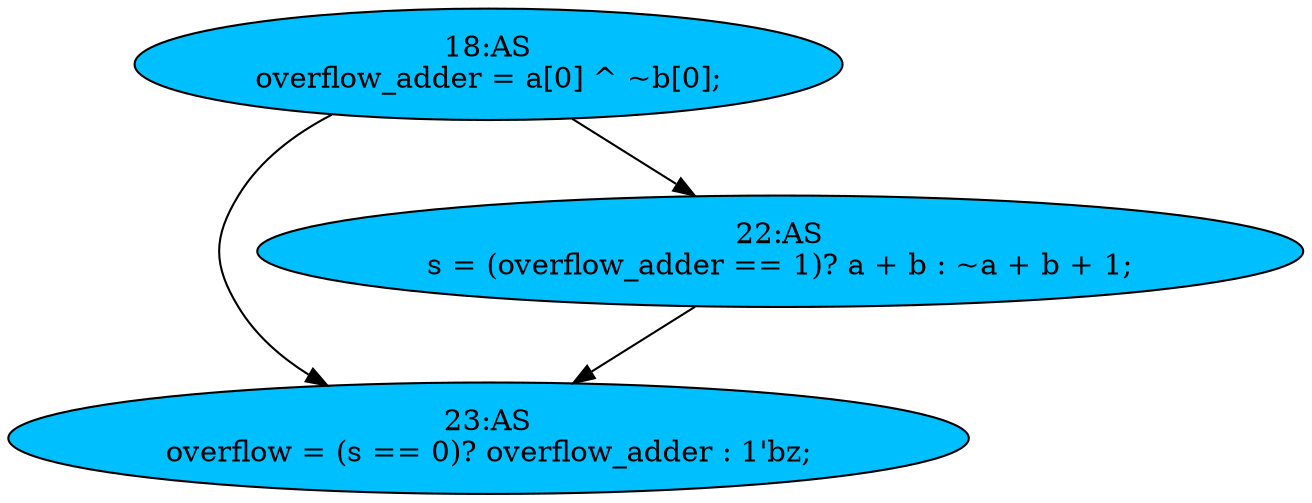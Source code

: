 strict digraph "compose( ,  )" {
	node [label="\N"];
	"23:AS"	[ast="<pyverilog.vparser.ast.Assign object at 0x7ff8d0466190>",
		def_var="['overflow']",
		fillcolor=deepskyblue,
		label="23:AS
overflow = (s == 0)? overflow_adder : 1'bz;",
		statements="[]",
		style=filled,
		typ=Assign,
		use_var="['s', 'overflow_adder']"];
	"18:AS"	[ast="<pyverilog.vparser.ast.Assign object at 0x7ff8d0463510>",
		def_var="['overflow_adder']",
		fillcolor=deepskyblue,
		label="18:AS
overflow_adder = a[0] ^ ~b[0];",
		statements="[]",
		style=filled,
		typ=Assign,
		use_var="['a', 'b']"];
	"18:AS" -> "23:AS";
	"22:AS"	[ast="<pyverilog.vparser.ast.Assign object at 0x7ff8d04713d0>",
		def_var="['s']",
		fillcolor=deepskyblue,
		label="22:AS
s = (overflow_adder == 1)? a + b : ~a + b + 1;",
		statements="[]",
		style=filled,
		typ=Assign,
		use_var="['overflow_adder', 'a', 'b', 'a', 'b']"];
	"18:AS" -> "22:AS";
	"22:AS" -> "23:AS";
}
